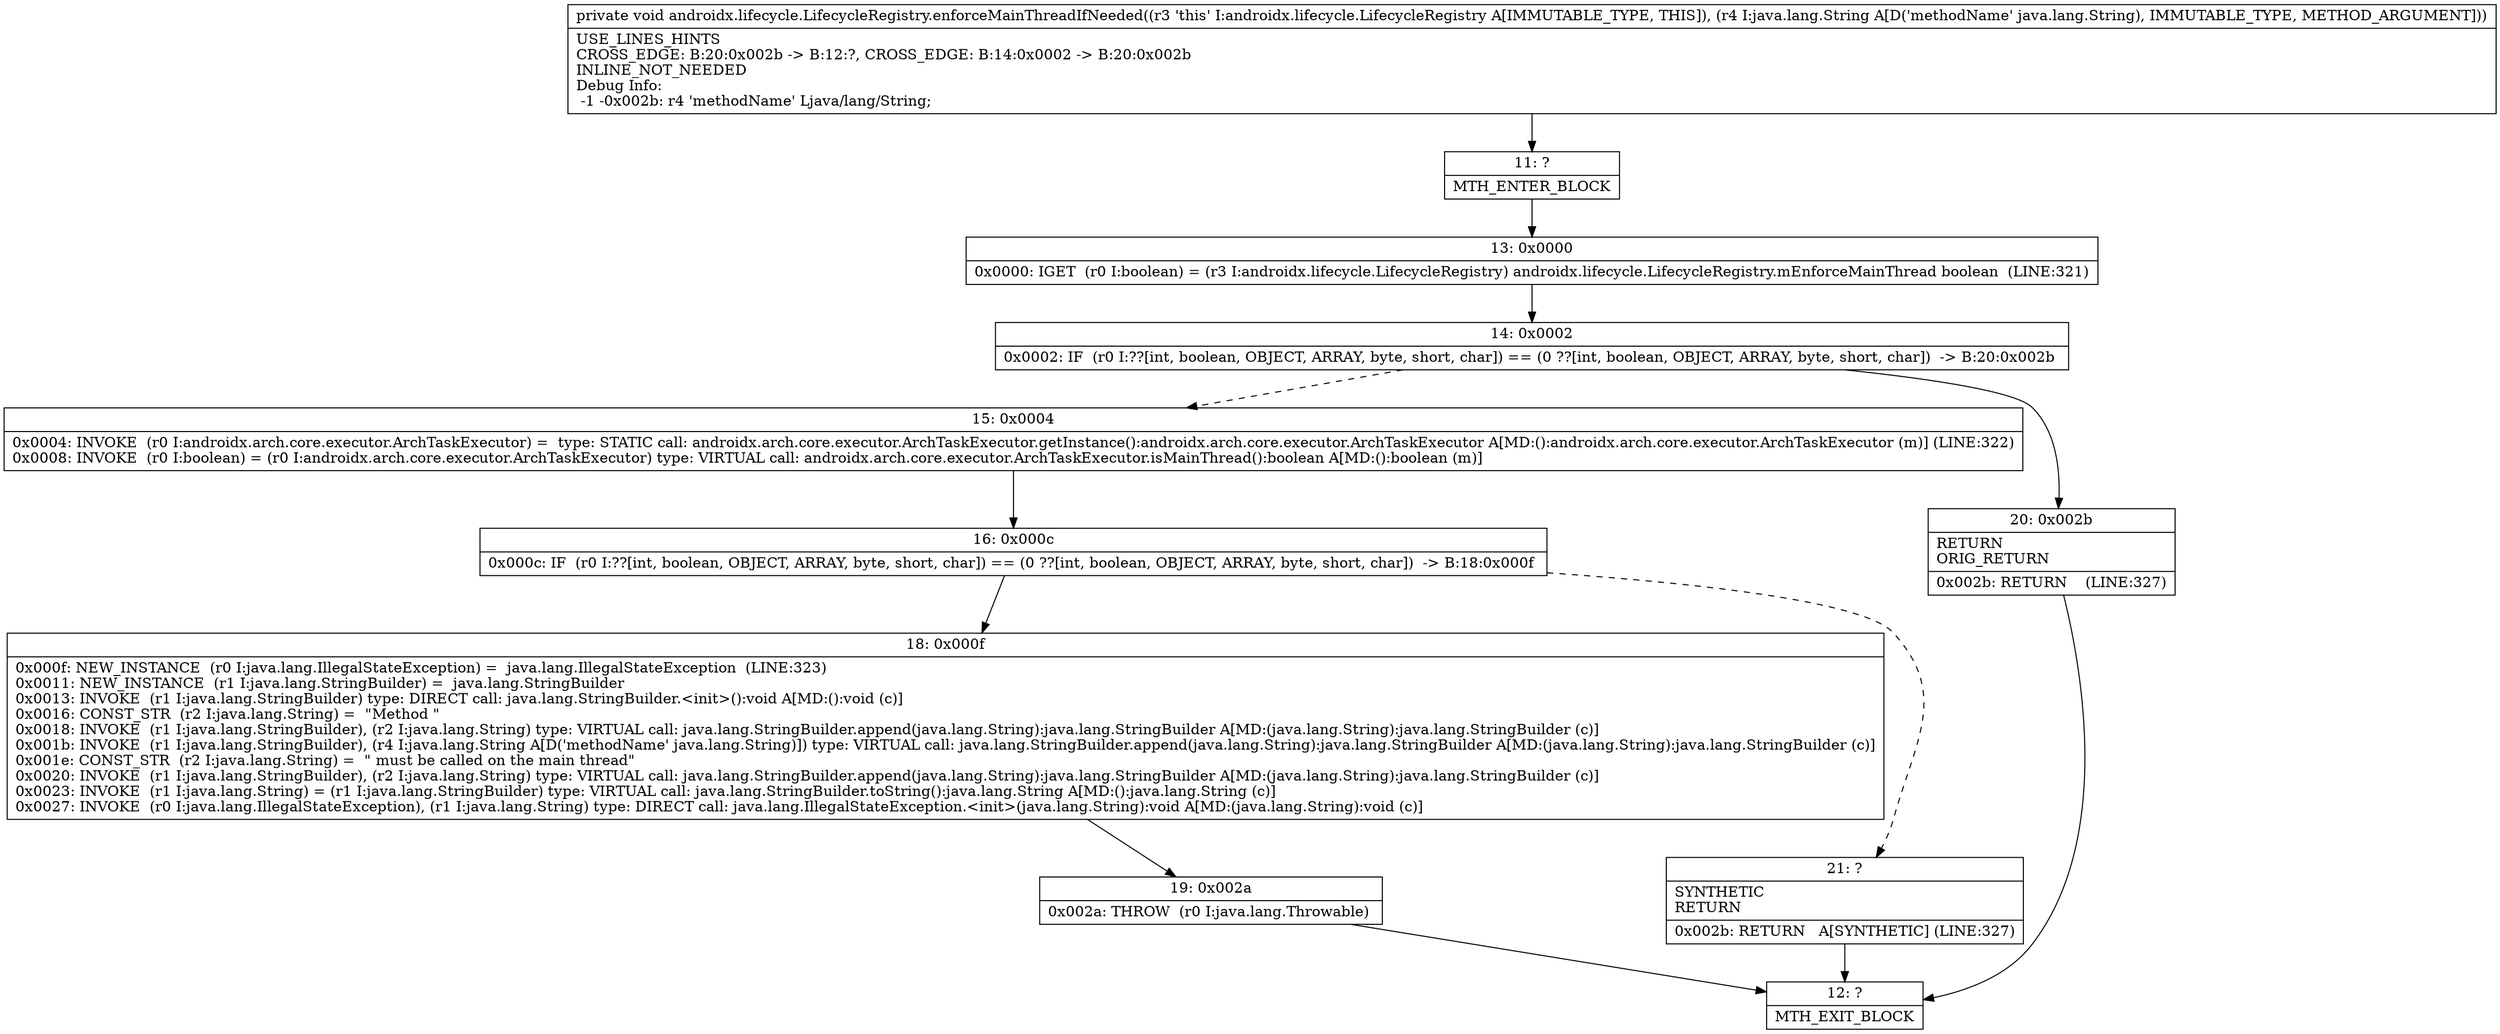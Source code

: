 digraph "CFG forandroidx.lifecycle.LifecycleRegistry.enforceMainThreadIfNeeded(Ljava\/lang\/String;)V" {
Node_11 [shape=record,label="{11\:\ ?|MTH_ENTER_BLOCK\l}"];
Node_13 [shape=record,label="{13\:\ 0x0000|0x0000: IGET  (r0 I:boolean) = (r3 I:androidx.lifecycle.LifecycleRegistry) androidx.lifecycle.LifecycleRegistry.mEnforceMainThread boolean  (LINE:321)\l}"];
Node_14 [shape=record,label="{14\:\ 0x0002|0x0002: IF  (r0 I:??[int, boolean, OBJECT, ARRAY, byte, short, char]) == (0 ??[int, boolean, OBJECT, ARRAY, byte, short, char])  \-\> B:20:0x002b \l}"];
Node_15 [shape=record,label="{15\:\ 0x0004|0x0004: INVOKE  (r0 I:androidx.arch.core.executor.ArchTaskExecutor) =  type: STATIC call: androidx.arch.core.executor.ArchTaskExecutor.getInstance():androidx.arch.core.executor.ArchTaskExecutor A[MD:():androidx.arch.core.executor.ArchTaskExecutor (m)] (LINE:322)\l0x0008: INVOKE  (r0 I:boolean) = (r0 I:androidx.arch.core.executor.ArchTaskExecutor) type: VIRTUAL call: androidx.arch.core.executor.ArchTaskExecutor.isMainThread():boolean A[MD:():boolean (m)]\l}"];
Node_16 [shape=record,label="{16\:\ 0x000c|0x000c: IF  (r0 I:??[int, boolean, OBJECT, ARRAY, byte, short, char]) == (0 ??[int, boolean, OBJECT, ARRAY, byte, short, char])  \-\> B:18:0x000f \l}"];
Node_18 [shape=record,label="{18\:\ 0x000f|0x000f: NEW_INSTANCE  (r0 I:java.lang.IllegalStateException) =  java.lang.IllegalStateException  (LINE:323)\l0x0011: NEW_INSTANCE  (r1 I:java.lang.StringBuilder) =  java.lang.StringBuilder \l0x0013: INVOKE  (r1 I:java.lang.StringBuilder) type: DIRECT call: java.lang.StringBuilder.\<init\>():void A[MD:():void (c)]\l0x0016: CONST_STR  (r2 I:java.lang.String) =  \"Method \" \l0x0018: INVOKE  (r1 I:java.lang.StringBuilder), (r2 I:java.lang.String) type: VIRTUAL call: java.lang.StringBuilder.append(java.lang.String):java.lang.StringBuilder A[MD:(java.lang.String):java.lang.StringBuilder (c)]\l0x001b: INVOKE  (r1 I:java.lang.StringBuilder), (r4 I:java.lang.String A[D('methodName' java.lang.String)]) type: VIRTUAL call: java.lang.StringBuilder.append(java.lang.String):java.lang.StringBuilder A[MD:(java.lang.String):java.lang.StringBuilder (c)]\l0x001e: CONST_STR  (r2 I:java.lang.String) =  \" must be called on the main thread\" \l0x0020: INVOKE  (r1 I:java.lang.StringBuilder), (r2 I:java.lang.String) type: VIRTUAL call: java.lang.StringBuilder.append(java.lang.String):java.lang.StringBuilder A[MD:(java.lang.String):java.lang.StringBuilder (c)]\l0x0023: INVOKE  (r1 I:java.lang.String) = (r1 I:java.lang.StringBuilder) type: VIRTUAL call: java.lang.StringBuilder.toString():java.lang.String A[MD:():java.lang.String (c)]\l0x0027: INVOKE  (r0 I:java.lang.IllegalStateException), (r1 I:java.lang.String) type: DIRECT call: java.lang.IllegalStateException.\<init\>(java.lang.String):void A[MD:(java.lang.String):void (c)]\l}"];
Node_19 [shape=record,label="{19\:\ 0x002a|0x002a: THROW  (r0 I:java.lang.Throwable) \l}"];
Node_12 [shape=record,label="{12\:\ ?|MTH_EXIT_BLOCK\l}"];
Node_21 [shape=record,label="{21\:\ ?|SYNTHETIC\lRETURN\l|0x002b: RETURN   A[SYNTHETIC] (LINE:327)\l}"];
Node_20 [shape=record,label="{20\:\ 0x002b|RETURN\lORIG_RETURN\l|0x002b: RETURN    (LINE:327)\l}"];
MethodNode[shape=record,label="{private void androidx.lifecycle.LifecycleRegistry.enforceMainThreadIfNeeded((r3 'this' I:androidx.lifecycle.LifecycleRegistry A[IMMUTABLE_TYPE, THIS]), (r4 I:java.lang.String A[D('methodName' java.lang.String), IMMUTABLE_TYPE, METHOD_ARGUMENT]))  | USE_LINES_HINTS\lCROSS_EDGE: B:20:0x002b \-\> B:12:?, CROSS_EDGE: B:14:0x0002 \-\> B:20:0x002b\lINLINE_NOT_NEEDED\lDebug Info:\l  \-1 \-0x002b: r4 'methodName' Ljava\/lang\/String;\l}"];
MethodNode -> Node_11;Node_11 -> Node_13;
Node_13 -> Node_14;
Node_14 -> Node_15[style=dashed];
Node_14 -> Node_20;
Node_15 -> Node_16;
Node_16 -> Node_18;
Node_16 -> Node_21[style=dashed];
Node_18 -> Node_19;
Node_19 -> Node_12;
Node_21 -> Node_12;
Node_20 -> Node_12;
}

